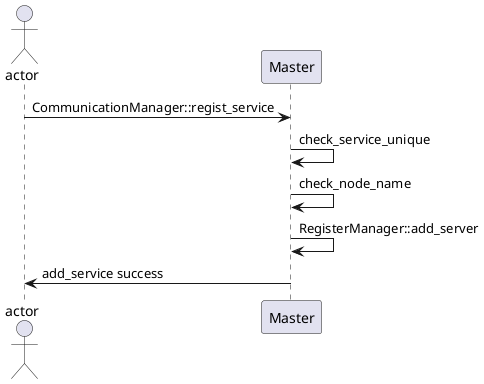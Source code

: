 @startuml
actor actor as user
participant Master 
user -> Master : CommunicationManager::regist_service
Master -> Master : check_service_unique
Master -> Master : check_node_name
Master -> Master : RegisterManager::add_server
Master -> user : add_service success
@enduml